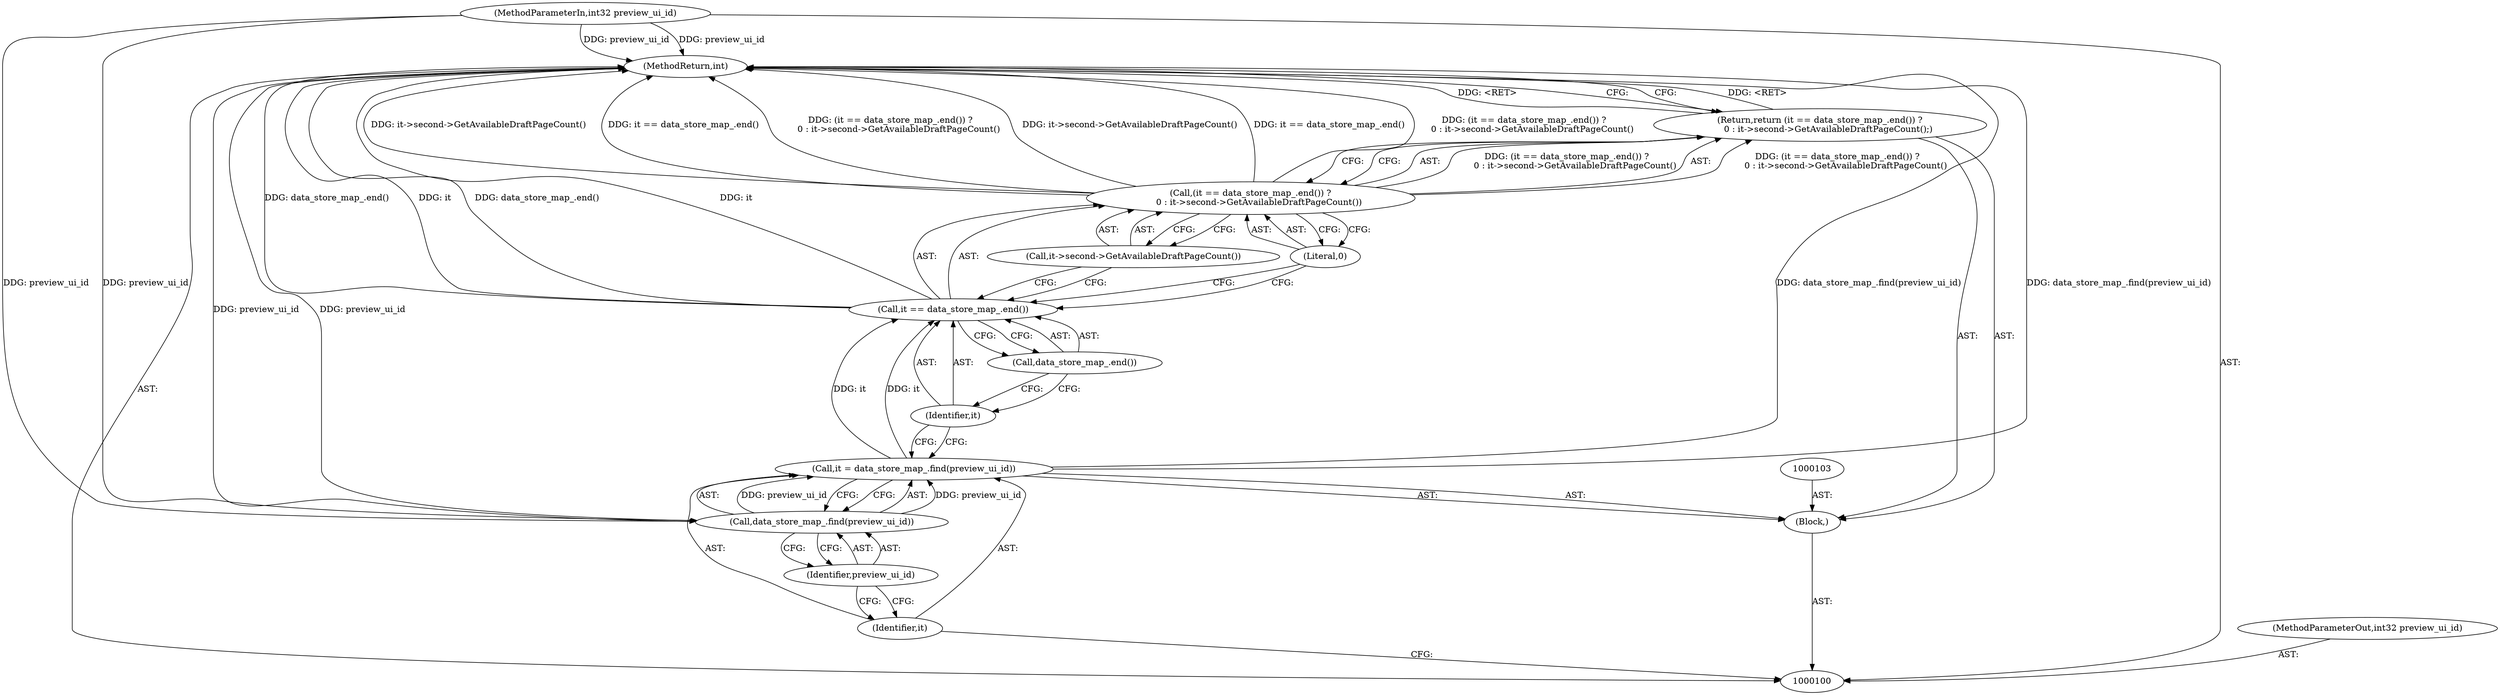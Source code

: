 digraph "0_Chrome_116d0963cadfbf55ef2ec3d13781987c4d80517a_0" {
"1000115" [label="(MethodReturn,int)"];
"1000101" [label="(MethodParameterIn,int32 preview_ui_id)"];
"1000147" [label="(MethodParameterOut,int32 preview_ui_id)"];
"1000102" [label="(Block,)"];
"1000104" [label="(Call,it = data_store_map_.find(preview_ui_id))"];
"1000105" [label="(Identifier,it)"];
"1000106" [label="(Call,data_store_map_.find(preview_ui_id))"];
"1000107" [label="(Identifier,preview_ui_id)"];
"1000110" [label="(Call,it == data_store_map_.end())"];
"1000111" [label="(Identifier,it)"];
"1000112" [label="(Call,data_store_map_.end())"];
"1000108" [label="(Return,return (it == data_store_map_.end()) ?\n      0 : it->second->GetAvailableDraftPageCount();)"];
"1000109" [label="(Call,(it == data_store_map_.end()) ?\n      0 : it->second->GetAvailableDraftPageCount())"];
"1000114" [label="(Call,it->second->GetAvailableDraftPageCount())"];
"1000113" [label="(Literal,0)"];
"1000115" -> "1000100"  [label="AST: "];
"1000115" -> "1000108"  [label="CFG: "];
"1000108" -> "1000115"  [label="DDG: <RET>"];
"1000106" -> "1000115"  [label="DDG: preview_ui_id"];
"1000109" -> "1000115"  [label="DDG: it->second->GetAvailableDraftPageCount()"];
"1000109" -> "1000115"  [label="DDG: it == data_store_map_.end()"];
"1000109" -> "1000115"  [label="DDG: (it == data_store_map_.end()) ?\n      0 : it->second->GetAvailableDraftPageCount()"];
"1000110" -> "1000115"  [label="DDG: data_store_map_.end()"];
"1000110" -> "1000115"  [label="DDG: it"];
"1000101" -> "1000115"  [label="DDG: preview_ui_id"];
"1000104" -> "1000115"  [label="DDG: data_store_map_.find(preview_ui_id)"];
"1000101" -> "1000100"  [label="AST: "];
"1000101" -> "1000115"  [label="DDG: preview_ui_id"];
"1000101" -> "1000106"  [label="DDG: preview_ui_id"];
"1000147" -> "1000100"  [label="AST: "];
"1000102" -> "1000100"  [label="AST: "];
"1000103" -> "1000102"  [label="AST: "];
"1000104" -> "1000102"  [label="AST: "];
"1000108" -> "1000102"  [label="AST: "];
"1000104" -> "1000102"  [label="AST: "];
"1000104" -> "1000106"  [label="CFG: "];
"1000105" -> "1000104"  [label="AST: "];
"1000106" -> "1000104"  [label="AST: "];
"1000111" -> "1000104"  [label="CFG: "];
"1000104" -> "1000115"  [label="DDG: data_store_map_.find(preview_ui_id)"];
"1000106" -> "1000104"  [label="DDG: preview_ui_id"];
"1000104" -> "1000110"  [label="DDG: it"];
"1000105" -> "1000104"  [label="AST: "];
"1000105" -> "1000100"  [label="CFG: "];
"1000107" -> "1000105"  [label="CFG: "];
"1000106" -> "1000104"  [label="AST: "];
"1000106" -> "1000107"  [label="CFG: "];
"1000107" -> "1000106"  [label="AST: "];
"1000104" -> "1000106"  [label="CFG: "];
"1000106" -> "1000115"  [label="DDG: preview_ui_id"];
"1000106" -> "1000104"  [label="DDG: preview_ui_id"];
"1000101" -> "1000106"  [label="DDG: preview_ui_id"];
"1000107" -> "1000106"  [label="AST: "];
"1000107" -> "1000105"  [label="CFG: "];
"1000106" -> "1000107"  [label="CFG: "];
"1000110" -> "1000109"  [label="AST: "];
"1000110" -> "1000112"  [label="CFG: "];
"1000111" -> "1000110"  [label="AST: "];
"1000112" -> "1000110"  [label="AST: "];
"1000113" -> "1000110"  [label="CFG: "];
"1000114" -> "1000110"  [label="CFG: "];
"1000110" -> "1000115"  [label="DDG: data_store_map_.end()"];
"1000110" -> "1000115"  [label="DDG: it"];
"1000104" -> "1000110"  [label="DDG: it"];
"1000111" -> "1000110"  [label="AST: "];
"1000111" -> "1000104"  [label="CFG: "];
"1000112" -> "1000111"  [label="CFG: "];
"1000112" -> "1000110"  [label="AST: "];
"1000112" -> "1000111"  [label="CFG: "];
"1000110" -> "1000112"  [label="CFG: "];
"1000108" -> "1000102"  [label="AST: "];
"1000108" -> "1000109"  [label="CFG: "];
"1000109" -> "1000108"  [label="AST: "];
"1000115" -> "1000108"  [label="CFG: "];
"1000108" -> "1000115"  [label="DDG: <RET>"];
"1000109" -> "1000108"  [label="DDG: (it == data_store_map_.end()) ?\n      0 : it->second->GetAvailableDraftPageCount()"];
"1000109" -> "1000108"  [label="AST: "];
"1000109" -> "1000113"  [label="CFG: "];
"1000109" -> "1000114"  [label="CFG: "];
"1000110" -> "1000109"  [label="AST: "];
"1000113" -> "1000109"  [label="AST: "];
"1000114" -> "1000109"  [label="AST: "];
"1000108" -> "1000109"  [label="CFG: "];
"1000109" -> "1000115"  [label="DDG: it->second->GetAvailableDraftPageCount()"];
"1000109" -> "1000115"  [label="DDG: it == data_store_map_.end()"];
"1000109" -> "1000115"  [label="DDG: (it == data_store_map_.end()) ?\n      0 : it->second->GetAvailableDraftPageCount()"];
"1000109" -> "1000108"  [label="DDG: (it == data_store_map_.end()) ?\n      0 : it->second->GetAvailableDraftPageCount()"];
"1000114" -> "1000109"  [label="AST: "];
"1000114" -> "1000110"  [label="CFG: "];
"1000109" -> "1000114"  [label="CFG: "];
"1000113" -> "1000109"  [label="AST: "];
"1000113" -> "1000110"  [label="CFG: "];
"1000109" -> "1000113"  [label="CFG: "];
}
